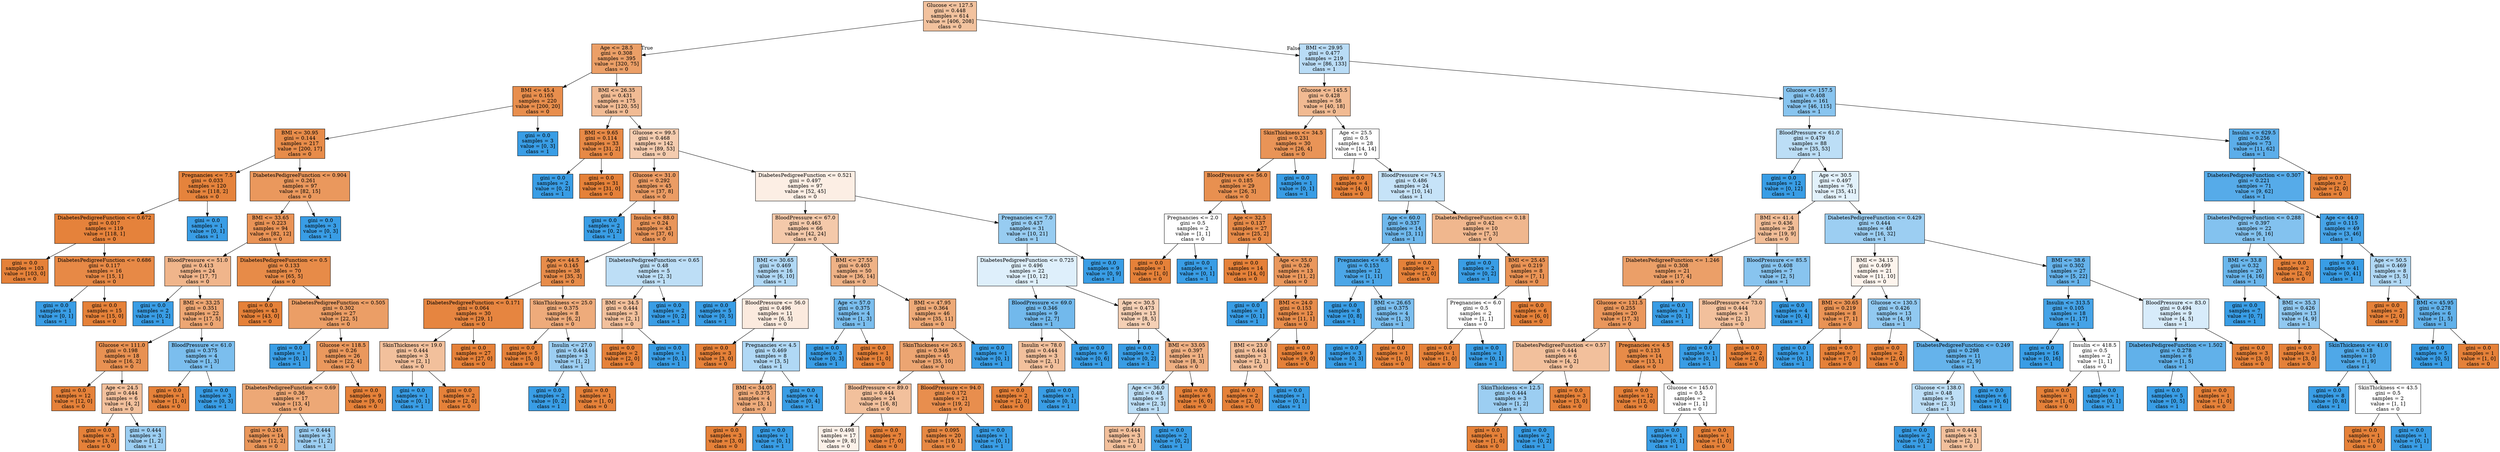 digraph Tree {
node [shape=box, style="filled", color="black"] ;
0 [label="Glucose <= 127.5\ngini = 0.448\nsamples = 614\nvalue = [406, 208]\nclass = 0", fillcolor="#f2c29e"] ;
1 [label="Age <= 28.5\ngini = 0.308\nsamples = 395\nvalue = [320, 75]\nclass = 0", fillcolor="#eb9f67"] ;
0 -> 1 [labeldistance=2.5, labelangle=45, headlabel="True"] ;
2 [label="BMI <= 45.4\ngini = 0.165\nsamples = 220\nvalue = [200, 20]\nclass = 0", fillcolor="#e88e4d"] ;
1 -> 2 ;
3 [label="BMI <= 30.95\ngini = 0.144\nsamples = 217\nvalue = [200, 17]\nclass = 0", fillcolor="#e78c4a"] ;
2 -> 3 ;
4 [label="Pregnancies <= 7.5\ngini = 0.033\nsamples = 120\nvalue = [118, 2]\nclass = 0", fillcolor="#e5833c"] ;
3 -> 4 ;
5 [label="DiabetesPedigreeFunction <= 0.672\ngini = 0.017\nsamples = 119\nvalue = [118, 1]\nclass = 0", fillcolor="#e5823b"] ;
4 -> 5 ;
6 [label="gini = 0.0\nsamples = 103\nvalue = [103, 0]\nclass = 0", fillcolor="#e58139"] ;
5 -> 6 ;
7 [label="DiabetesPedigreeFunction <= 0.686\ngini = 0.117\nsamples = 16\nvalue = [15, 1]\nclass = 0", fillcolor="#e78946"] ;
5 -> 7 ;
8 [label="gini = 0.0\nsamples = 1\nvalue = [0, 1]\nclass = 1", fillcolor="#399de5"] ;
7 -> 8 ;
9 [label="gini = 0.0\nsamples = 15\nvalue = [15, 0]\nclass = 0", fillcolor="#e58139"] ;
7 -> 9 ;
10 [label="gini = 0.0\nsamples = 1\nvalue = [0, 1]\nclass = 1", fillcolor="#399de5"] ;
4 -> 10 ;
11 [label="DiabetesPedigreeFunction <= 0.904\ngini = 0.261\nsamples = 97\nvalue = [82, 15]\nclass = 0", fillcolor="#ea985d"] ;
3 -> 11 ;
12 [label="BMI <= 33.65\ngini = 0.223\nsamples = 94\nvalue = [82, 12]\nclass = 0", fillcolor="#e99356"] ;
11 -> 12 ;
13 [label="BloodPressure <= 51.0\ngini = 0.413\nsamples = 24\nvalue = [17, 7]\nclass = 0", fillcolor="#f0b58b"] ;
12 -> 13 ;
14 [label="gini = 0.0\nsamples = 2\nvalue = [0, 2]\nclass = 1", fillcolor="#399de5"] ;
13 -> 14 ;
15 [label="BMI <= 33.25\ngini = 0.351\nsamples = 22\nvalue = [17, 5]\nclass = 0", fillcolor="#eda673"] ;
13 -> 15 ;
16 [label="Glucose <= 111.0\ngini = 0.198\nsamples = 18\nvalue = [16, 2]\nclass = 0", fillcolor="#e89152"] ;
15 -> 16 ;
17 [label="gini = 0.0\nsamples = 12\nvalue = [12, 0]\nclass = 0", fillcolor="#e58139"] ;
16 -> 17 ;
18 [label="Age <= 24.5\ngini = 0.444\nsamples = 6\nvalue = [4, 2]\nclass = 0", fillcolor="#f2c09c"] ;
16 -> 18 ;
19 [label="gini = 0.0\nsamples = 3\nvalue = [3, 0]\nclass = 0", fillcolor="#e58139"] ;
18 -> 19 ;
20 [label="gini = 0.444\nsamples = 3\nvalue = [1, 2]\nclass = 1", fillcolor="#9ccef2"] ;
18 -> 20 ;
21 [label="BloodPressure <= 61.0\ngini = 0.375\nsamples = 4\nvalue = [1, 3]\nclass = 1", fillcolor="#7bbeee"] ;
15 -> 21 ;
22 [label="gini = 0.0\nsamples = 1\nvalue = [1, 0]\nclass = 0", fillcolor="#e58139"] ;
21 -> 22 ;
23 [label="gini = 0.0\nsamples = 3\nvalue = [0, 3]\nclass = 1", fillcolor="#399de5"] ;
21 -> 23 ;
24 [label="DiabetesPedigreeFunction <= 0.5\ngini = 0.133\nsamples = 70\nvalue = [65, 5]\nclass = 0", fillcolor="#e78b48"] ;
12 -> 24 ;
25 [label="gini = 0.0\nsamples = 43\nvalue = [43, 0]\nclass = 0", fillcolor="#e58139"] ;
24 -> 25 ;
26 [label="DiabetesPedigreeFunction <= 0.505\ngini = 0.302\nsamples = 27\nvalue = [22, 5]\nclass = 0", fillcolor="#eb9e66"] ;
24 -> 26 ;
27 [label="gini = 0.0\nsamples = 1\nvalue = [0, 1]\nclass = 1", fillcolor="#399de5"] ;
26 -> 27 ;
28 [label="Glucose <= 118.5\ngini = 0.26\nsamples = 26\nvalue = [22, 4]\nclass = 0", fillcolor="#ea985d"] ;
26 -> 28 ;
29 [label="DiabetesPedigreeFunction <= 0.69\ngini = 0.36\nsamples = 17\nvalue = [13, 4]\nclass = 0", fillcolor="#eda876"] ;
28 -> 29 ;
30 [label="gini = 0.245\nsamples = 14\nvalue = [12, 2]\nclass = 0", fillcolor="#e9965a"] ;
29 -> 30 ;
31 [label="gini = 0.444\nsamples = 3\nvalue = [1, 2]\nclass = 1", fillcolor="#9ccef2"] ;
29 -> 31 ;
32 [label="gini = 0.0\nsamples = 9\nvalue = [9, 0]\nclass = 0", fillcolor="#e58139"] ;
28 -> 32 ;
33 [label="gini = 0.0\nsamples = 3\nvalue = [0, 3]\nclass = 1", fillcolor="#399de5"] ;
11 -> 33 ;
34 [label="gini = 0.0\nsamples = 3\nvalue = [0, 3]\nclass = 1", fillcolor="#399de5"] ;
2 -> 34 ;
35 [label="BMI <= 26.35\ngini = 0.431\nsamples = 175\nvalue = [120, 55]\nclass = 0", fillcolor="#f1bb94"] ;
1 -> 35 ;
36 [label="BMI <= 9.65\ngini = 0.114\nsamples = 33\nvalue = [31, 2]\nclass = 0", fillcolor="#e78946"] ;
35 -> 36 ;
37 [label="gini = 0.0\nsamples = 2\nvalue = [0, 2]\nclass = 1", fillcolor="#399de5"] ;
36 -> 37 ;
38 [label="gini = 0.0\nsamples = 31\nvalue = [31, 0]\nclass = 0", fillcolor="#e58139"] ;
36 -> 38 ;
39 [label="Glucose <= 99.5\ngini = 0.468\nsamples = 142\nvalue = [89, 53]\nclass = 0", fillcolor="#f4ccaf"] ;
35 -> 39 ;
40 [label="Glucose <= 31.0\ngini = 0.292\nsamples = 45\nvalue = [37, 8]\nclass = 0", fillcolor="#eb9c64"] ;
39 -> 40 ;
41 [label="gini = 0.0\nsamples = 2\nvalue = [0, 2]\nclass = 1", fillcolor="#399de5"] ;
40 -> 41 ;
42 [label="Insulin <= 88.0\ngini = 0.24\nsamples = 43\nvalue = [37, 6]\nclass = 0", fillcolor="#e99559"] ;
40 -> 42 ;
43 [label="Age <= 44.5\ngini = 0.145\nsamples = 38\nvalue = [35, 3]\nclass = 0", fillcolor="#e78c4a"] ;
42 -> 43 ;
44 [label="DiabetesPedigreeFunction <= 0.171\ngini = 0.064\nsamples = 30\nvalue = [29, 1]\nclass = 0", fillcolor="#e68540"] ;
43 -> 44 ;
45 [label="SkinThickness <= 19.0\ngini = 0.444\nsamples = 3\nvalue = [2, 1]\nclass = 0", fillcolor="#f2c09c"] ;
44 -> 45 ;
46 [label="gini = 0.0\nsamples = 1\nvalue = [0, 1]\nclass = 1", fillcolor="#399de5"] ;
45 -> 46 ;
47 [label="gini = 0.0\nsamples = 2\nvalue = [2, 0]\nclass = 0", fillcolor="#e58139"] ;
45 -> 47 ;
48 [label="gini = 0.0\nsamples = 27\nvalue = [27, 0]\nclass = 0", fillcolor="#e58139"] ;
44 -> 48 ;
49 [label="SkinThickness <= 25.0\ngini = 0.375\nsamples = 8\nvalue = [6, 2]\nclass = 0", fillcolor="#eeab7b"] ;
43 -> 49 ;
50 [label="gini = 0.0\nsamples = 5\nvalue = [5, 0]\nclass = 0", fillcolor="#e58139"] ;
49 -> 50 ;
51 [label="Insulin <= 27.0\ngini = 0.444\nsamples = 3\nvalue = [1, 2]\nclass = 1", fillcolor="#9ccef2"] ;
49 -> 51 ;
52 [label="gini = 0.0\nsamples = 2\nvalue = [0, 2]\nclass = 1", fillcolor="#399de5"] ;
51 -> 52 ;
53 [label="gini = 0.0\nsamples = 1\nvalue = [1, 0]\nclass = 0", fillcolor="#e58139"] ;
51 -> 53 ;
54 [label="DiabetesPedigreeFunction <= 0.65\ngini = 0.48\nsamples = 5\nvalue = [2, 3]\nclass = 1", fillcolor="#bddef6"] ;
42 -> 54 ;
55 [label="BMI <= 34.5\ngini = 0.444\nsamples = 3\nvalue = [2, 1]\nclass = 0", fillcolor="#f2c09c"] ;
54 -> 55 ;
56 [label="gini = 0.0\nsamples = 2\nvalue = [2, 0]\nclass = 0", fillcolor="#e58139"] ;
55 -> 56 ;
57 [label="gini = 0.0\nsamples = 1\nvalue = [0, 1]\nclass = 1", fillcolor="#399de5"] ;
55 -> 57 ;
58 [label="gini = 0.0\nsamples = 2\nvalue = [0, 2]\nclass = 1", fillcolor="#399de5"] ;
54 -> 58 ;
59 [label="DiabetesPedigreeFunction <= 0.521\ngini = 0.497\nsamples = 97\nvalue = [52, 45]\nclass = 0", fillcolor="#fceee4"] ;
39 -> 59 ;
60 [label="BloodPressure <= 67.0\ngini = 0.463\nsamples = 66\nvalue = [42, 24]\nclass = 0", fillcolor="#f4c9aa"] ;
59 -> 60 ;
61 [label="BMI <= 30.65\ngini = 0.469\nsamples = 16\nvalue = [6, 10]\nclass = 1", fillcolor="#b0d8f5"] ;
60 -> 61 ;
62 [label="gini = 0.0\nsamples = 5\nvalue = [0, 5]\nclass = 1", fillcolor="#399de5"] ;
61 -> 62 ;
63 [label="BloodPressure <= 56.0\ngini = 0.496\nsamples = 11\nvalue = [6, 5]\nclass = 0", fillcolor="#fbeade"] ;
61 -> 63 ;
64 [label="gini = 0.0\nsamples = 3\nvalue = [3, 0]\nclass = 0", fillcolor="#e58139"] ;
63 -> 64 ;
65 [label="Pregnancies <= 4.5\ngini = 0.469\nsamples = 8\nvalue = [3, 5]\nclass = 1", fillcolor="#b0d8f5"] ;
63 -> 65 ;
66 [label="BMI <= 34.05\ngini = 0.375\nsamples = 4\nvalue = [3, 1]\nclass = 0", fillcolor="#eeab7b"] ;
65 -> 66 ;
67 [label="gini = 0.0\nsamples = 3\nvalue = [3, 0]\nclass = 0", fillcolor="#e58139"] ;
66 -> 67 ;
68 [label="gini = 0.0\nsamples = 1\nvalue = [0, 1]\nclass = 1", fillcolor="#399de5"] ;
66 -> 68 ;
69 [label="gini = 0.0\nsamples = 4\nvalue = [0, 4]\nclass = 1", fillcolor="#399de5"] ;
65 -> 69 ;
70 [label="BMI <= 27.55\ngini = 0.403\nsamples = 50\nvalue = [36, 14]\nclass = 0", fillcolor="#efb286"] ;
60 -> 70 ;
71 [label="Age <= 57.0\ngini = 0.375\nsamples = 4\nvalue = [1, 3]\nclass = 1", fillcolor="#7bbeee"] ;
70 -> 71 ;
72 [label="gini = 0.0\nsamples = 3\nvalue = [0, 3]\nclass = 1", fillcolor="#399de5"] ;
71 -> 72 ;
73 [label="gini = 0.0\nsamples = 1\nvalue = [1, 0]\nclass = 0", fillcolor="#e58139"] ;
71 -> 73 ;
74 [label="BMI <= 47.95\ngini = 0.364\nsamples = 46\nvalue = [35, 11]\nclass = 0", fillcolor="#eda977"] ;
70 -> 74 ;
75 [label="SkinThickness <= 26.5\ngini = 0.346\nsamples = 45\nvalue = [35, 10]\nclass = 0", fillcolor="#eca572"] ;
74 -> 75 ;
76 [label="BloodPressure <= 89.0\ngini = 0.444\nsamples = 24\nvalue = [16, 8]\nclass = 0", fillcolor="#f2c09c"] ;
75 -> 76 ;
77 [label="gini = 0.498\nsamples = 17\nvalue = [9, 8]\nclass = 0", fillcolor="#fcf1e9"] ;
76 -> 77 ;
78 [label="gini = 0.0\nsamples = 7\nvalue = [7, 0]\nclass = 0", fillcolor="#e58139"] ;
76 -> 78 ;
79 [label="BloodPressure <= 94.0\ngini = 0.172\nsamples = 21\nvalue = [19, 2]\nclass = 0", fillcolor="#e88e4e"] ;
75 -> 79 ;
80 [label="gini = 0.095\nsamples = 20\nvalue = [19, 1]\nclass = 0", fillcolor="#e68843"] ;
79 -> 80 ;
81 [label="gini = 0.0\nsamples = 1\nvalue = [0, 1]\nclass = 1", fillcolor="#399de5"] ;
79 -> 81 ;
82 [label="gini = 0.0\nsamples = 1\nvalue = [0, 1]\nclass = 1", fillcolor="#399de5"] ;
74 -> 82 ;
83 [label="Pregnancies <= 7.0\ngini = 0.437\nsamples = 31\nvalue = [10, 21]\nclass = 1", fillcolor="#97ccf1"] ;
59 -> 83 ;
84 [label="DiabetesPedigreeFunction <= 0.725\ngini = 0.496\nsamples = 22\nvalue = [10, 12]\nclass = 1", fillcolor="#deeffb"] ;
83 -> 84 ;
85 [label="BloodPressure <= 69.0\ngini = 0.346\nsamples = 9\nvalue = [2, 7]\nclass = 1", fillcolor="#72b9ec"] ;
84 -> 85 ;
86 [label="Insulin <= 78.0\ngini = 0.444\nsamples = 3\nvalue = [2, 1]\nclass = 0", fillcolor="#f2c09c"] ;
85 -> 86 ;
87 [label="gini = 0.0\nsamples = 2\nvalue = [2, 0]\nclass = 0", fillcolor="#e58139"] ;
86 -> 87 ;
88 [label="gini = 0.0\nsamples = 1\nvalue = [0, 1]\nclass = 1", fillcolor="#399de5"] ;
86 -> 88 ;
89 [label="gini = 0.0\nsamples = 6\nvalue = [0, 6]\nclass = 1", fillcolor="#399de5"] ;
85 -> 89 ;
90 [label="Age <= 30.5\ngini = 0.473\nsamples = 13\nvalue = [8, 5]\nclass = 0", fillcolor="#f5d0b5"] ;
84 -> 90 ;
91 [label="gini = 0.0\nsamples = 2\nvalue = [0, 2]\nclass = 1", fillcolor="#399de5"] ;
90 -> 91 ;
92 [label="BMI <= 33.05\ngini = 0.397\nsamples = 11\nvalue = [8, 3]\nclass = 0", fillcolor="#efb083"] ;
90 -> 92 ;
93 [label="Age <= 36.0\ngini = 0.48\nsamples = 5\nvalue = [2, 3]\nclass = 1", fillcolor="#bddef6"] ;
92 -> 93 ;
94 [label="gini = 0.444\nsamples = 3\nvalue = [2, 1]\nclass = 0", fillcolor="#f2c09c"] ;
93 -> 94 ;
95 [label="gini = 0.0\nsamples = 2\nvalue = [0, 2]\nclass = 1", fillcolor="#399de5"] ;
93 -> 95 ;
96 [label="gini = 0.0\nsamples = 6\nvalue = [6, 0]\nclass = 0", fillcolor="#e58139"] ;
92 -> 96 ;
97 [label="gini = 0.0\nsamples = 9\nvalue = [0, 9]\nclass = 1", fillcolor="#399de5"] ;
83 -> 97 ;
98 [label="BMI <= 29.95\ngini = 0.477\nsamples = 219\nvalue = [86, 133]\nclass = 1", fillcolor="#b9dcf6"] ;
0 -> 98 [labeldistance=2.5, labelangle=-45, headlabel="False"] ;
99 [label="Glucose <= 145.5\ngini = 0.428\nsamples = 58\nvalue = [40, 18]\nclass = 0", fillcolor="#f1ba92"] ;
98 -> 99 ;
100 [label="SkinThickness <= 34.5\ngini = 0.231\nsamples = 30\nvalue = [26, 4]\nclass = 0", fillcolor="#e99457"] ;
99 -> 100 ;
101 [label="BloodPressure <= 56.0\ngini = 0.185\nsamples = 29\nvalue = [26, 3]\nclass = 0", fillcolor="#e89050"] ;
100 -> 101 ;
102 [label="Pregnancies <= 2.0\ngini = 0.5\nsamples = 2\nvalue = [1, 1]\nclass = 0", fillcolor="#ffffff"] ;
101 -> 102 ;
103 [label="gini = 0.0\nsamples = 1\nvalue = [1, 0]\nclass = 0", fillcolor="#e58139"] ;
102 -> 103 ;
104 [label="gini = 0.0\nsamples = 1\nvalue = [0, 1]\nclass = 1", fillcolor="#399de5"] ;
102 -> 104 ;
105 [label="Age <= 32.5\ngini = 0.137\nsamples = 27\nvalue = [25, 2]\nclass = 0", fillcolor="#e78b49"] ;
101 -> 105 ;
106 [label="gini = 0.0\nsamples = 14\nvalue = [14, 0]\nclass = 0", fillcolor="#e58139"] ;
105 -> 106 ;
107 [label="Age <= 35.0\ngini = 0.26\nsamples = 13\nvalue = [11, 2]\nclass = 0", fillcolor="#ea985d"] ;
105 -> 107 ;
108 [label="gini = 0.0\nsamples = 1\nvalue = [0, 1]\nclass = 1", fillcolor="#399de5"] ;
107 -> 108 ;
109 [label="BMI <= 24.0\ngini = 0.153\nsamples = 12\nvalue = [11, 1]\nclass = 0", fillcolor="#e78c4b"] ;
107 -> 109 ;
110 [label="BMI <= 23.0\ngini = 0.444\nsamples = 3\nvalue = [2, 1]\nclass = 0", fillcolor="#f2c09c"] ;
109 -> 110 ;
111 [label="gini = 0.0\nsamples = 2\nvalue = [2, 0]\nclass = 0", fillcolor="#e58139"] ;
110 -> 111 ;
112 [label="gini = 0.0\nsamples = 1\nvalue = [0, 1]\nclass = 1", fillcolor="#399de5"] ;
110 -> 112 ;
113 [label="gini = 0.0\nsamples = 9\nvalue = [9, 0]\nclass = 0", fillcolor="#e58139"] ;
109 -> 113 ;
114 [label="gini = 0.0\nsamples = 1\nvalue = [0, 1]\nclass = 1", fillcolor="#399de5"] ;
100 -> 114 ;
115 [label="Age <= 25.5\ngini = 0.5\nsamples = 28\nvalue = [14, 14]\nclass = 0", fillcolor="#ffffff"] ;
99 -> 115 ;
116 [label="gini = 0.0\nsamples = 4\nvalue = [4, 0]\nclass = 0", fillcolor="#e58139"] ;
115 -> 116 ;
117 [label="BloodPressure <= 74.5\ngini = 0.486\nsamples = 24\nvalue = [10, 14]\nclass = 1", fillcolor="#c6e3f8"] ;
115 -> 117 ;
118 [label="Age <= 60.0\ngini = 0.337\nsamples = 14\nvalue = [3, 11]\nclass = 1", fillcolor="#6fb8ec"] ;
117 -> 118 ;
119 [label="Pregnancies <= 6.5\ngini = 0.153\nsamples = 12\nvalue = [1, 11]\nclass = 1", fillcolor="#4ba6e7"] ;
118 -> 119 ;
120 [label="gini = 0.0\nsamples = 8\nvalue = [0, 8]\nclass = 1", fillcolor="#399de5"] ;
119 -> 120 ;
121 [label="BMI <= 26.65\ngini = 0.375\nsamples = 4\nvalue = [1, 3]\nclass = 1", fillcolor="#7bbeee"] ;
119 -> 121 ;
122 [label="gini = 0.0\nsamples = 3\nvalue = [0, 3]\nclass = 1", fillcolor="#399de5"] ;
121 -> 122 ;
123 [label="gini = 0.0\nsamples = 1\nvalue = [1, 0]\nclass = 0", fillcolor="#e58139"] ;
121 -> 123 ;
124 [label="gini = 0.0\nsamples = 2\nvalue = [2, 0]\nclass = 0", fillcolor="#e58139"] ;
118 -> 124 ;
125 [label="DiabetesPedigreeFunction <= 0.18\ngini = 0.42\nsamples = 10\nvalue = [7, 3]\nclass = 0", fillcolor="#f0b78e"] ;
117 -> 125 ;
126 [label="gini = 0.0\nsamples = 2\nvalue = [0, 2]\nclass = 1", fillcolor="#399de5"] ;
125 -> 126 ;
127 [label="BMI <= 25.45\ngini = 0.219\nsamples = 8\nvalue = [7, 1]\nclass = 0", fillcolor="#e99355"] ;
125 -> 127 ;
128 [label="Pregnancies <= 6.0\ngini = 0.5\nsamples = 2\nvalue = [1, 1]\nclass = 0", fillcolor="#ffffff"] ;
127 -> 128 ;
129 [label="gini = 0.0\nsamples = 1\nvalue = [1, 0]\nclass = 0", fillcolor="#e58139"] ;
128 -> 129 ;
130 [label="gini = 0.0\nsamples = 1\nvalue = [0, 1]\nclass = 1", fillcolor="#399de5"] ;
128 -> 130 ;
131 [label="gini = 0.0\nsamples = 6\nvalue = [6, 0]\nclass = 0", fillcolor="#e58139"] ;
127 -> 131 ;
132 [label="Glucose <= 157.5\ngini = 0.408\nsamples = 161\nvalue = [46, 115]\nclass = 1", fillcolor="#88c4ef"] ;
98 -> 132 ;
133 [label="BloodPressure <= 61.0\ngini = 0.479\nsamples = 88\nvalue = [35, 53]\nclass = 1", fillcolor="#bcdef6"] ;
132 -> 133 ;
134 [label="gini = 0.0\nsamples = 12\nvalue = [0, 12]\nclass = 1", fillcolor="#399de5"] ;
133 -> 134 ;
135 [label="Age <= 30.5\ngini = 0.497\nsamples = 76\nvalue = [35, 41]\nclass = 1", fillcolor="#e2f1fb"] ;
133 -> 135 ;
136 [label="BMI <= 41.4\ngini = 0.436\nsamples = 28\nvalue = [19, 9]\nclass = 0", fillcolor="#f1bd97"] ;
135 -> 136 ;
137 [label="DiabetesPedigreeFunction <= 1.246\ngini = 0.308\nsamples = 21\nvalue = [17, 4]\nclass = 0", fillcolor="#eb9f68"] ;
136 -> 137 ;
138 [label="Glucose <= 131.5\ngini = 0.255\nsamples = 20\nvalue = [17, 3]\nclass = 0", fillcolor="#ea975c"] ;
137 -> 138 ;
139 [label="DiabetesPedigreeFunction <= 0.57\ngini = 0.444\nsamples = 6\nvalue = [4, 2]\nclass = 0", fillcolor="#f2c09c"] ;
138 -> 139 ;
140 [label="SkinThickness <= 12.5\ngini = 0.444\nsamples = 3\nvalue = [1, 2]\nclass = 1", fillcolor="#9ccef2"] ;
139 -> 140 ;
141 [label="gini = 0.0\nsamples = 1\nvalue = [1, 0]\nclass = 0", fillcolor="#e58139"] ;
140 -> 141 ;
142 [label="gini = 0.0\nsamples = 2\nvalue = [0, 2]\nclass = 1", fillcolor="#399de5"] ;
140 -> 142 ;
143 [label="gini = 0.0\nsamples = 3\nvalue = [3, 0]\nclass = 0", fillcolor="#e58139"] ;
139 -> 143 ;
144 [label="Pregnancies <= 4.5\ngini = 0.133\nsamples = 14\nvalue = [13, 1]\nclass = 0", fillcolor="#e78b48"] ;
138 -> 144 ;
145 [label="gini = 0.0\nsamples = 12\nvalue = [12, 0]\nclass = 0", fillcolor="#e58139"] ;
144 -> 145 ;
146 [label="Glucose <= 145.0\ngini = 0.5\nsamples = 2\nvalue = [1, 1]\nclass = 0", fillcolor="#ffffff"] ;
144 -> 146 ;
147 [label="gini = 0.0\nsamples = 1\nvalue = [0, 1]\nclass = 1", fillcolor="#399de5"] ;
146 -> 147 ;
148 [label="gini = 0.0\nsamples = 1\nvalue = [1, 0]\nclass = 0", fillcolor="#e58139"] ;
146 -> 148 ;
149 [label="gini = 0.0\nsamples = 1\nvalue = [0, 1]\nclass = 1", fillcolor="#399de5"] ;
137 -> 149 ;
150 [label="BloodPressure <= 85.5\ngini = 0.408\nsamples = 7\nvalue = [2, 5]\nclass = 1", fillcolor="#88c4ef"] ;
136 -> 150 ;
151 [label="BloodPressure <= 73.0\ngini = 0.444\nsamples = 3\nvalue = [2, 1]\nclass = 0", fillcolor="#f2c09c"] ;
150 -> 151 ;
152 [label="gini = 0.0\nsamples = 1\nvalue = [0, 1]\nclass = 1", fillcolor="#399de5"] ;
151 -> 152 ;
153 [label="gini = 0.0\nsamples = 2\nvalue = [2, 0]\nclass = 0", fillcolor="#e58139"] ;
151 -> 153 ;
154 [label="gini = 0.0\nsamples = 4\nvalue = [0, 4]\nclass = 1", fillcolor="#399de5"] ;
150 -> 154 ;
155 [label="DiabetesPedigreeFunction <= 0.429\ngini = 0.444\nsamples = 48\nvalue = [16, 32]\nclass = 1", fillcolor="#9ccef2"] ;
135 -> 155 ;
156 [label="BMI <= 34.15\ngini = 0.499\nsamples = 21\nvalue = [11, 10]\nclass = 0", fillcolor="#fdf4ed"] ;
155 -> 156 ;
157 [label="BMI <= 30.65\ngini = 0.219\nsamples = 8\nvalue = [7, 1]\nclass = 0", fillcolor="#e99355"] ;
156 -> 157 ;
158 [label="gini = 0.0\nsamples = 1\nvalue = [0, 1]\nclass = 1", fillcolor="#399de5"] ;
157 -> 158 ;
159 [label="gini = 0.0\nsamples = 7\nvalue = [7, 0]\nclass = 0", fillcolor="#e58139"] ;
157 -> 159 ;
160 [label="Glucose <= 130.5\ngini = 0.426\nsamples = 13\nvalue = [4, 9]\nclass = 1", fillcolor="#91c9f1"] ;
156 -> 160 ;
161 [label="gini = 0.0\nsamples = 2\nvalue = [2, 0]\nclass = 0", fillcolor="#e58139"] ;
160 -> 161 ;
162 [label="DiabetesPedigreeFunction <= 0.249\ngini = 0.298\nsamples = 11\nvalue = [2, 9]\nclass = 1", fillcolor="#65b3eb"] ;
160 -> 162 ;
163 [label="Glucose <= 138.0\ngini = 0.48\nsamples = 5\nvalue = [2, 3]\nclass = 1", fillcolor="#bddef6"] ;
162 -> 163 ;
164 [label="gini = 0.0\nsamples = 2\nvalue = [0, 2]\nclass = 1", fillcolor="#399de5"] ;
163 -> 164 ;
165 [label="gini = 0.444\nsamples = 3\nvalue = [2, 1]\nclass = 0", fillcolor="#f2c09c"] ;
163 -> 165 ;
166 [label="gini = 0.0\nsamples = 6\nvalue = [0, 6]\nclass = 1", fillcolor="#399de5"] ;
162 -> 166 ;
167 [label="BMI <= 38.6\ngini = 0.302\nsamples = 27\nvalue = [5, 22]\nclass = 1", fillcolor="#66b3eb"] ;
155 -> 167 ;
168 [label="Insulin <= 313.5\ngini = 0.105\nsamples = 18\nvalue = [1, 17]\nclass = 1", fillcolor="#45a3e7"] ;
167 -> 168 ;
169 [label="gini = 0.0\nsamples = 16\nvalue = [0, 16]\nclass = 1", fillcolor="#399de5"] ;
168 -> 169 ;
170 [label="Insulin <= 418.5\ngini = 0.5\nsamples = 2\nvalue = [1, 1]\nclass = 0", fillcolor="#ffffff"] ;
168 -> 170 ;
171 [label="gini = 0.0\nsamples = 1\nvalue = [1, 0]\nclass = 0", fillcolor="#e58139"] ;
170 -> 171 ;
172 [label="gini = 0.0\nsamples = 1\nvalue = [0, 1]\nclass = 1", fillcolor="#399de5"] ;
170 -> 172 ;
173 [label="BloodPressure <= 83.0\ngini = 0.494\nsamples = 9\nvalue = [4, 5]\nclass = 1", fillcolor="#d7ebfa"] ;
167 -> 173 ;
174 [label="DiabetesPedigreeFunction <= 1.502\ngini = 0.278\nsamples = 6\nvalue = [1, 5]\nclass = 1", fillcolor="#61b1ea"] ;
173 -> 174 ;
175 [label="gini = 0.0\nsamples = 5\nvalue = [0, 5]\nclass = 1", fillcolor="#399de5"] ;
174 -> 175 ;
176 [label="gini = 0.0\nsamples = 1\nvalue = [1, 0]\nclass = 0", fillcolor="#e58139"] ;
174 -> 176 ;
177 [label="gini = 0.0\nsamples = 3\nvalue = [3, 0]\nclass = 0", fillcolor="#e58139"] ;
173 -> 177 ;
178 [label="Insulin <= 629.5\ngini = 0.256\nsamples = 73\nvalue = [11, 62]\nclass = 1", fillcolor="#5caeea"] ;
132 -> 178 ;
179 [label="DiabetesPedigreeFunction <= 0.307\ngini = 0.221\nsamples = 71\nvalue = [9, 62]\nclass = 1", fillcolor="#56abe9"] ;
178 -> 179 ;
180 [label="DiabetesPedigreeFunction <= 0.288\ngini = 0.397\nsamples = 22\nvalue = [6, 16]\nclass = 1", fillcolor="#83c2ef"] ;
179 -> 180 ;
181 [label="BMI <= 33.8\ngini = 0.32\nsamples = 20\nvalue = [4, 16]\nclass = 1", fillcolor="#6ab6ec"] ;
180 -> 181 ;
182 [label="gini = 0.0\nsamples = 7\nvalue = [0, 7]\nclass = 1", fillcolor="#399de5"] ;
181 -> 182 ;
183 [label="BMI <= 35.3\ngini = 0.426\nsamples = 13\nvalue = [4, 9]\nclass = 1", fillcolor="#91c9f1"] ;
181 -> 183 ;
184 [label="gini = 0.0\nsamples = 3\nvalue = [3, 0]\nclass = 0", fillcolor="#e58139"] ;
183 -> 184 ;
185 [label="SkinThickness <= 41.0\ngini = 0.18\nsamples = 10\nvalue = [1, 9]\nclass = 1", fillcolor="#4fa8e8"] ;
183 -> 185 ;
186 [label="gini = 0.0\nsamples = 8\nvalue = [0, 8]\nclass = 1", fillcolor="#399de5"] ;
185 -> 186 ;
187 [label="SkinThickness <= 43.5\ngini = 0.5\nsamples = 2\nvalue = [1, 1]\nclass = 0", fillcolor="#ffffff"] ;
185 -> 187 ;
188 [label="gini = 0.0\nsamples = 1\nvalue = [1, 0]\nclass = 0", fillcolor="#e58139"] ;
187 -> 188 ;
189 [label="gini = 0.0\nsamples = 1\nvalue = [0, 1]\nclass = 1", fillcolor="#399de5"] ;
187 -> 189 ;
190 [label="gini = 0.0\nsamples = 2\nvalue = [2, 0]\nclass = 0", fillcolor="#e58139"] ;
180 -> 190 ;
191 [label="Age <= 44.0\ngini = 0.115\nsamples = 49\nvalue = [3, 46]\nclass = 1", fillcolor="#46a3e7"] ;
179 -> 191 ;
192 [label="gini = 0.0\nsamples = 41\nvalue = [0, 41]\nclass = 1", fillcolor="#399de5"] ;
191 -> 192 ;
193 [label="Age <= 50.5\ngini = 0.469\nsamples = 8\nvalue = [3, 5]\nclass = 1", fillcolor="#b0d8f5"] ;
191 -> 193 ;
194 [label="gini = 0.0\nsamples = 2\nvalue = [2, 0]\nclass = 0", fillcolor="#e58139"] ;
193 -> 194 ;
195 [label="BMI <= 45.95\ngini = 0.278\nsamples = 6\nvalue = [1, 5]\nclass = 1", fillcolor="#61b1ea"] ;
193 -> 195 ;
196 [label="gini = 0.0\nsamples = 5\nvalue = [0, 5]\nclass = 1", fillcolor="#399de5"] ;
195 -> 196 ;
197 [label="gini = 0.0\nsamples = 1\nvalue = [1, 0]\nclass = 0", fillcolor="#e58139"] ;
195 -> 197 ;
198 [label="gini = 0.0\nsamples = 2\nvalue = [2, 0]\nclass = 0", fillcolor="#e58139"] ;
178 -> 198 ;
}